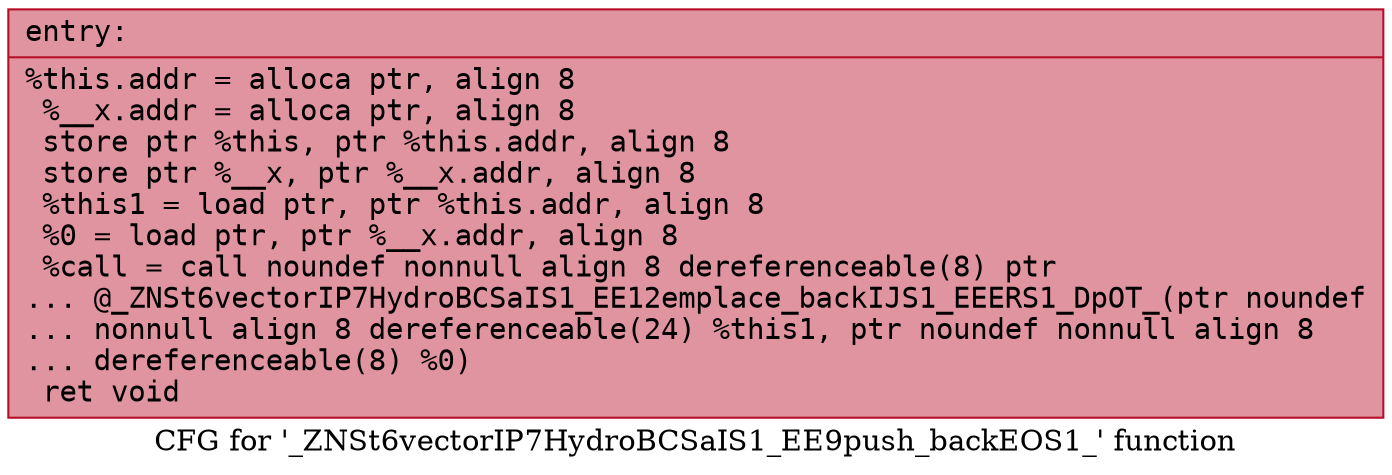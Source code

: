 digraph "CFG for '_ZNSt6vectorIP7HydroBCSaIS1_EE9push_backEOS1_' function" {
	label="CFG for '_ZNSt6vectorIP7HydroBCSaIS1_EE9push_backEOS1_' function";

	Node0x56186985cdd0 [shape=record,color="#b70d28ff", style=filled, fillcolor="#b70d2870" fontname="Courier",label="{entry:\l|  %this.addr = alloca ptr, align 8\l  %__x.addr = alloca ptr, align 8\l  store ptr %this, ptr %this.addr, align 8\l  store ptr %__x, ptr %__x.addr, align 8\l  %this1 = load ptr, ptr %this.addr, align 8\l  %0 = load ptr, ptr %__x.addr, align 8\l  %call = call noundef nonnull align 8 dereferenceable(8) ptr\l... @_ZNSt6vectorIP7HydroBCSaIS1_EE12emplace_backIJS1_EEERS1_DpOT_(ptr noundef\l... nonnull align 8 dereferenceable(24) %this1, ptr noundef nonnull align 8\l... dereferenceable(8) %0)\l  ret void\l}"];
}
